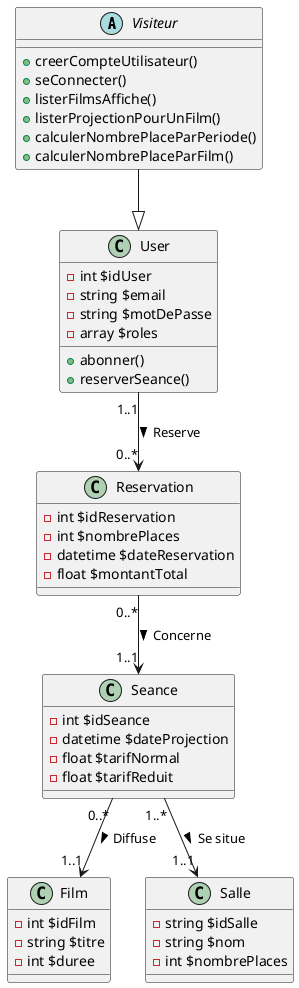 @startuml

abstract Visiteur{
    +creerCompteUtilisateur()
    +seConnecter()
    +listerFilmsAffiche()
    +listerProjectionPourUnFilm()
    +calculerNombrePlaceParPeriode()
    +calculerNombrePlaceParFilm()
}

class User {
    -int $idUser
    -string $email
    -string $motDePasse
    -array $roles
    +abonner()
    +reserverSeance()
}

class Film {
    -int $idFilm
    -string $titre
    -int $duree
}

class Reservation{
    -int $idReservation
    -int $nombrePlaces
    -datetime $dateReservation
    -float $montantTotal
}

class Seance {
    -int $idSeance
    -datetime $dateProjection
    -float $tarifNormal
    -float $tarifReduit
}

class Salle {
    -string $idSalle
    -string $nom
    -int $nombrePlaces
}

Visiteur --|> User
User "1..1" --> "0..*" Reservation : > Reserve
Reservation "0..*" --> "1..1" Seance : > Concerne
Seance "0..*" --> "1..1" Film : > Diffuse
Seance "1..*" --> "1..1" Salle : > Se situe
@enduml